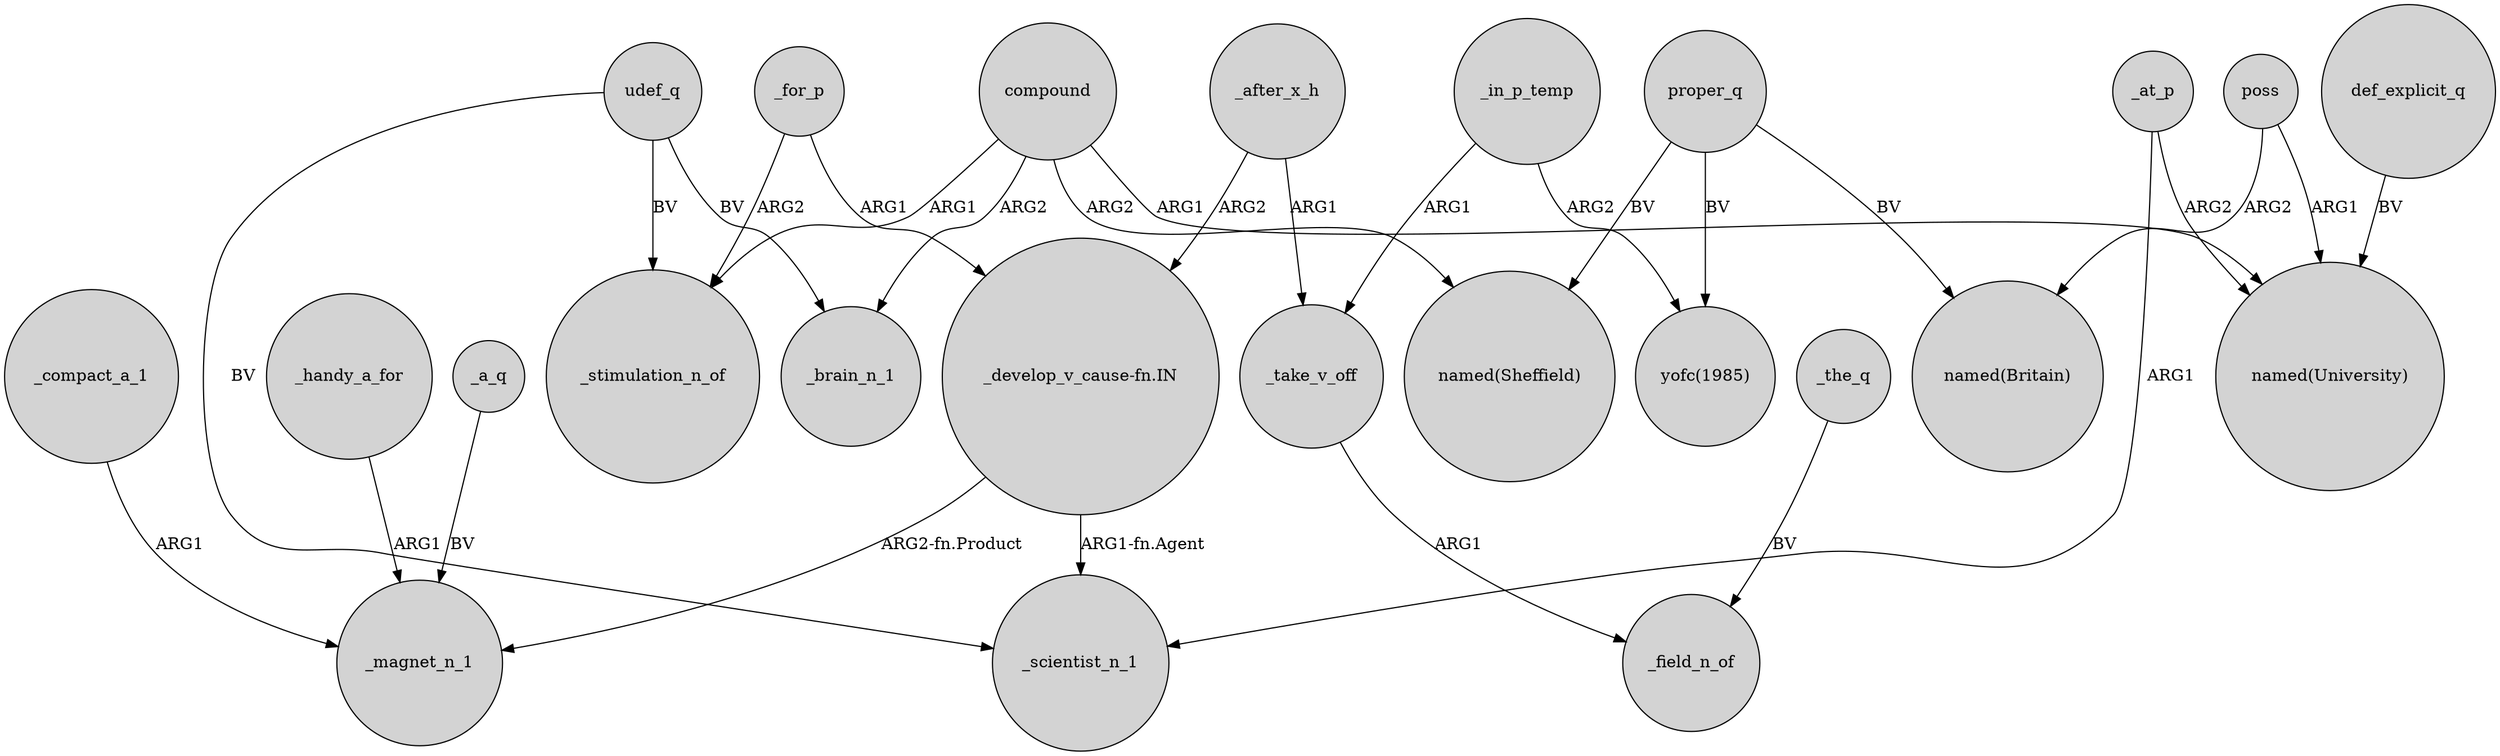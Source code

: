 digraph {
	node [shape=circle style=filled]
	compound -> _brain_n_1 [label=ARG2]
	_compact_a_1 -> _magnet_n_1 [label=ARG1]
	compound -> "named(University)" [label=ARG1]
	_after_x_h -> _take_v_off [label=ARG1]
	_after_x_h -> "_develop_v_cause-fn.IN" [label=ARG2]
	_in_p_temp -> _take_v_off [label=ARG1]
	_for_p -> "_develop_v_cause-fn.IN" [label=ARG1]
	_at_p -> _scientist_n_1 [label=ARG1]
	_handy_a_for -> _magnet_n_1 [label=ARG1]
	_for_p -> _stimulation_n_of [label=ARG2]
	_at_p -> "named(University)" [label=ARG2]
	_the_q -> _field_n_of [label=BV]
	compound -> "named(Sheffield)" [label=ARG2]
	def_explicit_q -> "named(University)" [label=BV]
	_in_p_temp -> "yofc(1985)" [label=ARG2]
	"_develop_v_cause-fn.IN" -> _scientist_n_1 [label="ARG1-fn.Agent"]
	_a_q -> _magnet_n_1 [label=BV]
	proper_q -> "yofc(1985)" [label=BV]
	_take_v_off -> _field_n_of [label=ARG1]
	udef_q -> _scientist_n_1 [label=BV]
	udef_q -> _stimulation_n_of [label=BV]
	compound -> _stimulation_n_of [label=ARG1]
	poss -> "named(Britain)" [label=ARG2]
	udef_q -> _brain_n_1 [label=BV]
	poss -> "named(University)" [label=ARG1]
	proper_q -> "named(Sheffield)" [label=BV]
	proper_q -> "named(Britain)" [label=BV]
	"_develop_v_cause-fn.IN" -> _magnet_n_1 [label="ARG2-fn.Product"]
}
